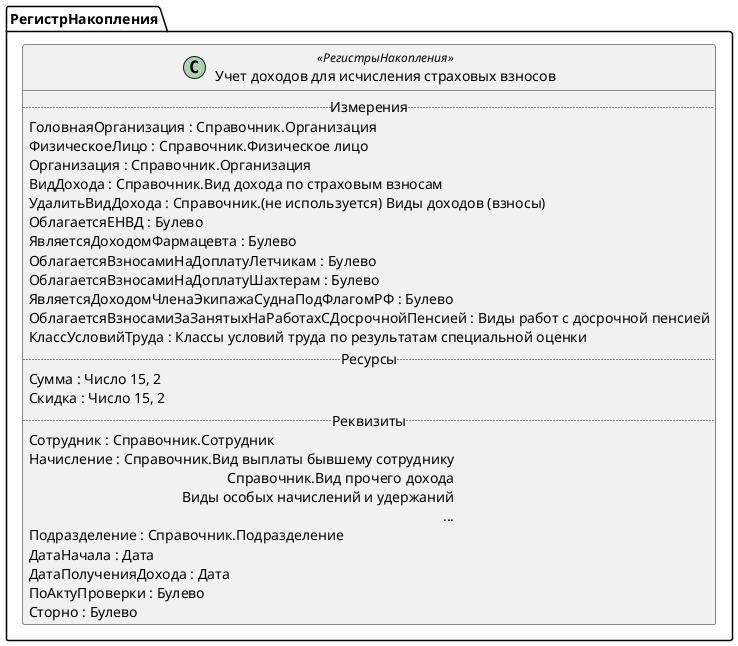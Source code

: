 ﻿@startuml СведенияОДоходахСтраховыеВзносы
'!include templates.wsd
'..\include templates.wsd
class РегистрНакопления.СведенияОДоходахСтраховыеВзносы as "Учет доходов для исчисления страховых взносов" <<РегистрыНакопления>>
{
..Измерения..
ГоловнаяОрганизация : Справочник.Организация
ФизическоеЛицо : Справочник.Физическое лицо
Организация : Справочник.Организация
ВидДохода : Справочник.Вид дохода по страховым взносам
УдалитьВидДохода : Справочник.(не используется) Виды доходов (взносы)
ОблагаетсяЕНВД : Булево
ЯвляетсяДоходомФармацевта : Булево
ОблагаетсяВзносамиНаДоплатуЛетчикам : Булево
ОблагаетсяВзносамиНаДоплатуШахтерам : Булево
ЯвляетсяДоходомЧленаЭкипажаСуднаПодФлагомРФ : Булево
ОблагаетсяВзносамиЗаЗанятыхНаРаботахСДосрочнойПенсией : Виды работ с досрочной пенсией
КлассУсловийТруда : Классы условий труда по результатам специальной оценки
..Ресурсы..
Сумма : Число 15, 2
Скидка : Число 15, 2
..Реквизиты..
Сотрудник : Справочник.Сотрудник
Начисление : Справочник.Вид выплаты бывшему сотруднику\rСправочник.Вид прочего дохода\rВиды особых начислений и удержаний\r...
Подразделение : Справочник.Подразделение
ДатаНачала : Дата
ДатаПолученияДохода : Дата
ПоАктуПроверки : Булево
Сторно : Булево
}
@enduml
